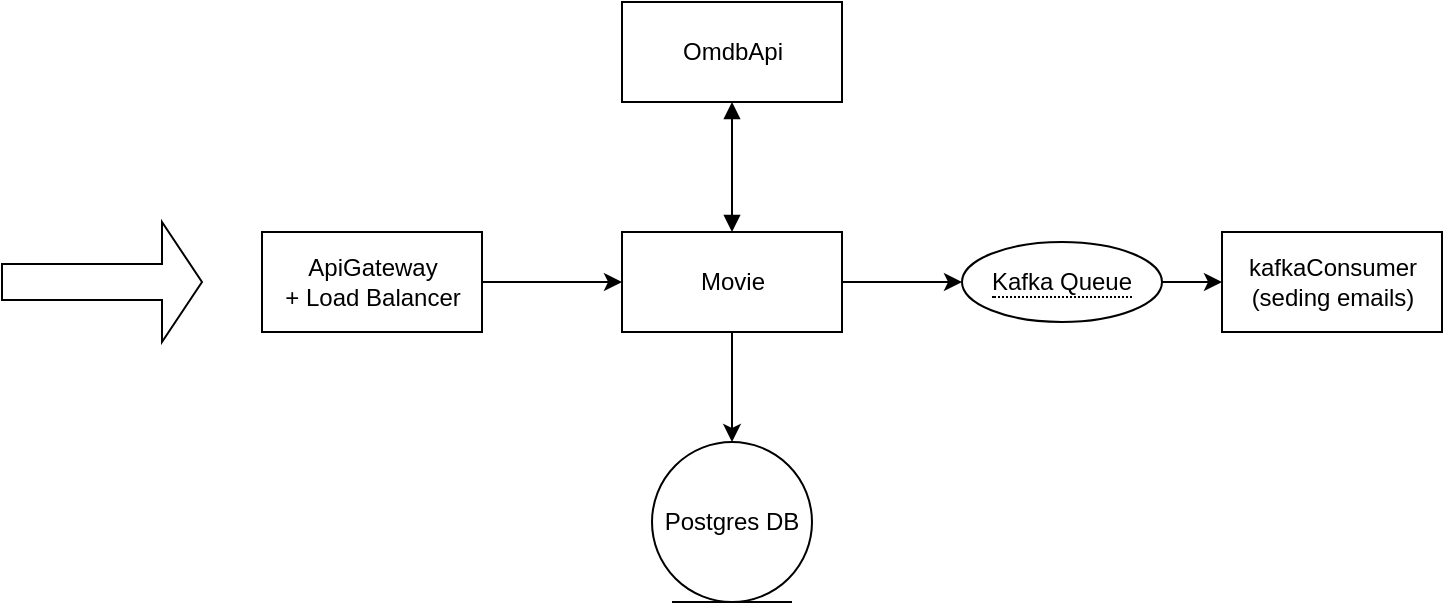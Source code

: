 <mxfile version="16.6.3" type="github"><diagram id="kgpKYQtTHZ0yAKxKKP6v" name="Page-1"><mxGraphModel dx="1038" dy="1619" grid="1" gridSize="10" guides="1" tooltips="1" connect="1" arrows="1" fold="1" page="1" pageScale="1" pageWidth="850" pageHeight="1100" math="0" shadow="0"><root><mxCell id="0"/><mxCell id="1" parent="0"/><mxCell id="kz51e8O9OdliozQahk2s-2" value="" style="shape=singleArrow;whiteSpace=wrap;html=1;" vertex="1" parent="1"><mxGeometry x="40" y="-920" width="100" height="60" as="geometry"/></mxCell><mxCell id="kz51e8O9OdliozQahk2s-14" value="" style="edgeStyle=orthogonalEdgeStyle;rounded=0;orthogonalLoop=1;jettySize=auto;html=1;" edge="1" parent="1" source="kz51e8O9OdliozQahk2s-4" target="kz51e8O9OdliozQahk2s-7"><mxGeometry relative="1" as="geometry"/></mxCell><mxCell id="kz51e8O9OdliozQahk2s-4" value="ApiGateway&lt;br&gt;+ Load Balancer" style="html=1;" vertex="1" parent="1"><mxGeometry x="170" y="-915" width="110" height="50" as="geometry"/></mxCell><mxCell id="kz51e8O9OdliozQahk2s-19" value="" style="edgeStyle=orthogonalEdgeStyle;rounded=0;orthogonalLoop=1;jettySize=auto;html=1;" edge="1" parent="1" source="kz51e8O9OdliozQahk2s-7" target="kz51e8O9OdliozQahk2s-8"><mxGeometry relative="1" as="geometry"/></mxCell><mxCell id="kz51e8O9OdliozQahk2s-22" value="" style="edgeStyle=orthogonalEdgeStyle;rounded=0;orthogonalLoop=1;jettySize=auto;html=1;" edge="1" parent="1" source="kz51e8O9OdliozQahk2s-7" target="kz51e8O9OdliozQahk2s-21"><mxGeometry relative="1" as="geometry"/></mxCell><mxCell id="kz51e8O9OdliozQahk2s-7" value="Movie" style="html=1;" vertex="1" parent="1"><mxGeometry x="350" y="-915" width="110" height="50" as="geometry"/></mxCell><mxCell id="kz51e8O9OdliozQahk2s-8" value="Postgres DB" style="ellipse;shape=umlEntity;whiteSpace=wrap;html=1;" vertex="1" parent="1"><mxGeometry x="365" y="-810" width="80" height="80" as="geometry"/></mxCell><mxCell id="kz51e8O9OdliozQahk2s-12" value="OmdbApi" style="html=1;" vertex="1" parent="1"><mxGeometry x="350" y="-1030" width="110" height="50" as="geometry"/></mxCell><mxCell id="kz51e8O9OdliozQahk2s-17" value="" style="endArrow=block;startArrow=block;endFill=1;startFill=1;html=1;rounded=0;exitX=0.5;exitY=0;exitDx=0;exitDy=0;entryX=0.5;entryY=1;entryDx=0;entryDy=0;" edge="1" parent="1" source="kz51e8O9OdliozQahk2s-7" target="kz51e8O9OdliozQahk2s-12"><mxGeometry width="160" relative="1" as="geometry"><mxPoint x="520" y="-930" as="sourcePoint"/><mxPoint x="405" y="-970" as="targetPoint"/></mxGeometry></mxCell><mxCell id="kz51e8O9OdliozQahk2s-20" value="kafkaConsumer&lt;br&gt;(seding emails)" style="html=1;" vertex="1" parent="1"><mxGeometry x="650" y="-915" width="110" height="50" as="geometry"/></mxCell><mxCell id="kz51e8O9OdliozQahk2s-24" value="" style="edgeStyle=orthogonalEdgeStyle;rounded=0;orthogonalLoop=1;jettySize=auto;html=1;" edge="1" parent="1" source="kz51e8O9OdliozQahk2s-21" target="kz51e8O9OdliozQahk2s-20"><mxGeometry relative="1" as="geometry"/></mxCell><mxCell id="kz51e8O9OdliozQahk2s-21" value="&lt;span style=&quot;border-bottom: 1px dotted&quot;&gt;Kafka Queue&lt;br&gt;&lt;/span&gt;" style="ellipse;whiteSpace=wrap;html=1;align=center;" vertex="1" parent="1"><mxGeometry x="520" y="-910" width="100" height="40" as="geometry"/></mxCell></root></mxGraphModel></diagram></mxfile>